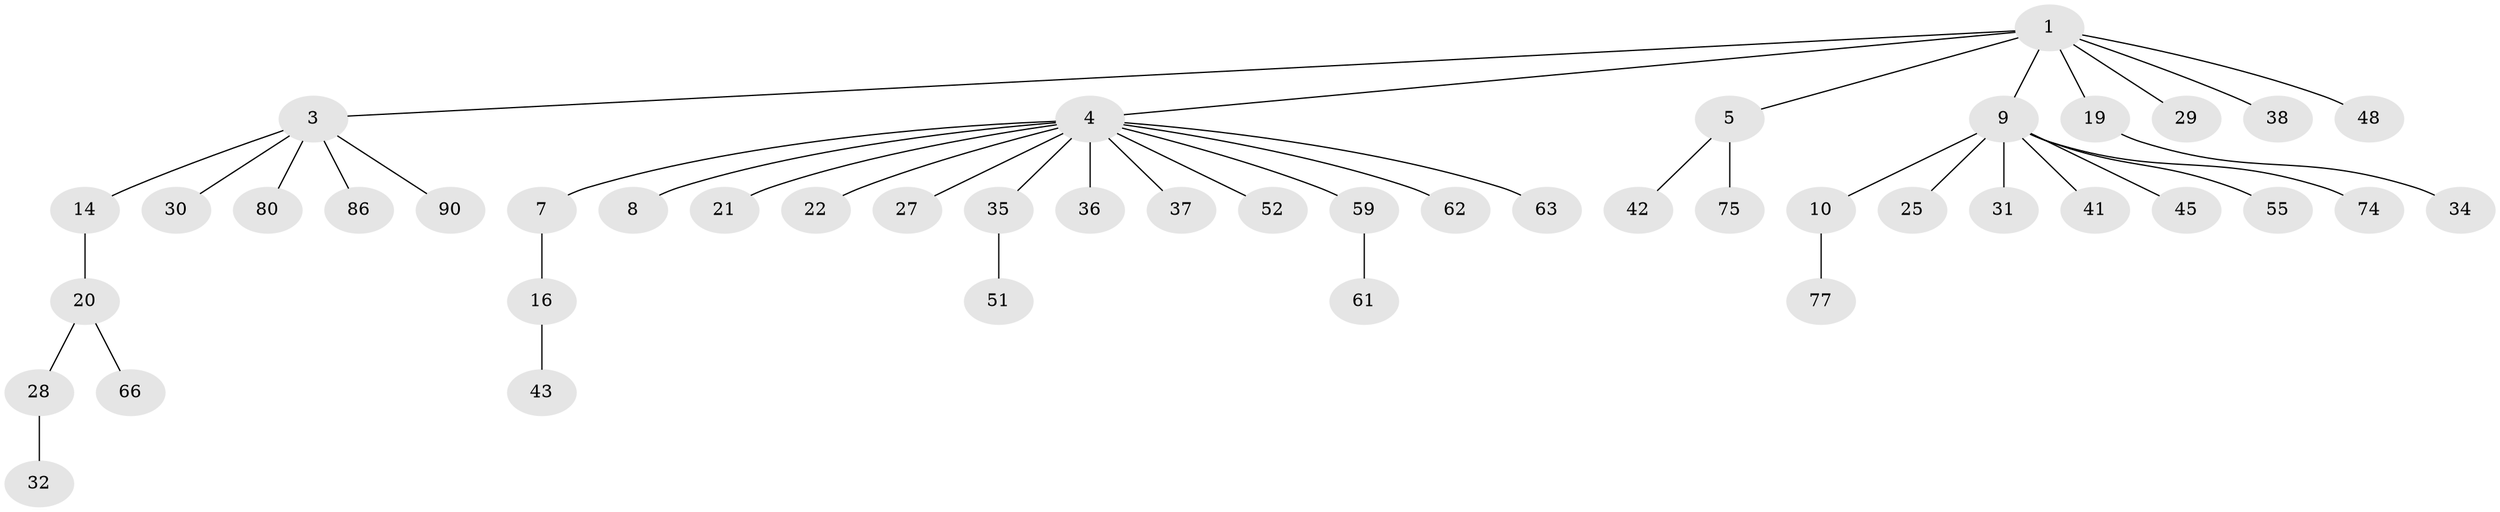 // original degree distribution, {6: 0.022222222222222223, 4: 0.07777777777777778, 5: 0.044444444444444446, 3: 0.1, 2: 0.25555555555555554, 1: 0.5}
// Generated by graph-tools (version 1.1) at 2025/15/03/09/25 04:15:34]
// undirected, 45 vertices, 44 edges
graph export_dot {
graph [start="1"]
  node [color=gray90,style=filled];
  1 [super="+2"];
  3 [super="+13"];
  4 [super="+6+11"];
  5;
  7;
  8;
  9 [super="+12"];
  10 [super="+17"];
  14 [super="+78"];
  16 [super="+53+67"];
  19 [super="+23"];
  20 [super="+44"];
  21 [super="+33+49+71"];
  22 [super="+26+65"];
  25;
  27;
  28;
  29 [super="+82"];
  30 [super="+39"];
  31 [super="+47"];
  32;
  34;
  35 [super="+64+54"];
  36 [super="+57"];
  37;
  38 [super="+89"];
  41 [super="+50"];
  42;
  43;
  45;
  48 [super="+88"];
  51 [super="+60"];
  52;
  55 [super="+84"];
  59 [super="+83"];
  61;
  62;
  63 [super="+81"];
  66 [super="+73"];
  74;
  75 [super="+76"];
  77;
  80;
  86;
  90;
  1 -- 3;
  1 -- 19;
  1 -- 29;
  1 -- 38;
  1 -- 48;
  1 -- 4;
  1 -- 5;
  1 -- 9;
  3 -- 14;
  3 -- 30;
  3 -- 90;
  3 -- 80;
  3 -- 86;
  4 -- 8;
  4 -- 35;
  4 -- 21;
  4 -- 22;
  4 -- 7;
  4 -- 36;
  4 -- 37;
  4 -- 27;
  4 -- 52;
  4 -- 59;
  4 -- 62;
  4 -- 63;
  5 -- 42;
  5 -- 75;
  7 -- 16;
  9 -- 10;
  9 -- 25;
  9 -- 55;
  9 -- 74;
  9 -- 31;
  9 -- 45;
  9 -- 41;
  10 -- 77;
  14 -- 20;
  16 -- 43;
  19 -- 34;
  20 -- 28;
  20 -- 66;
  28 -- 32;
  35 -- 51;
  59 -- 61;
}
